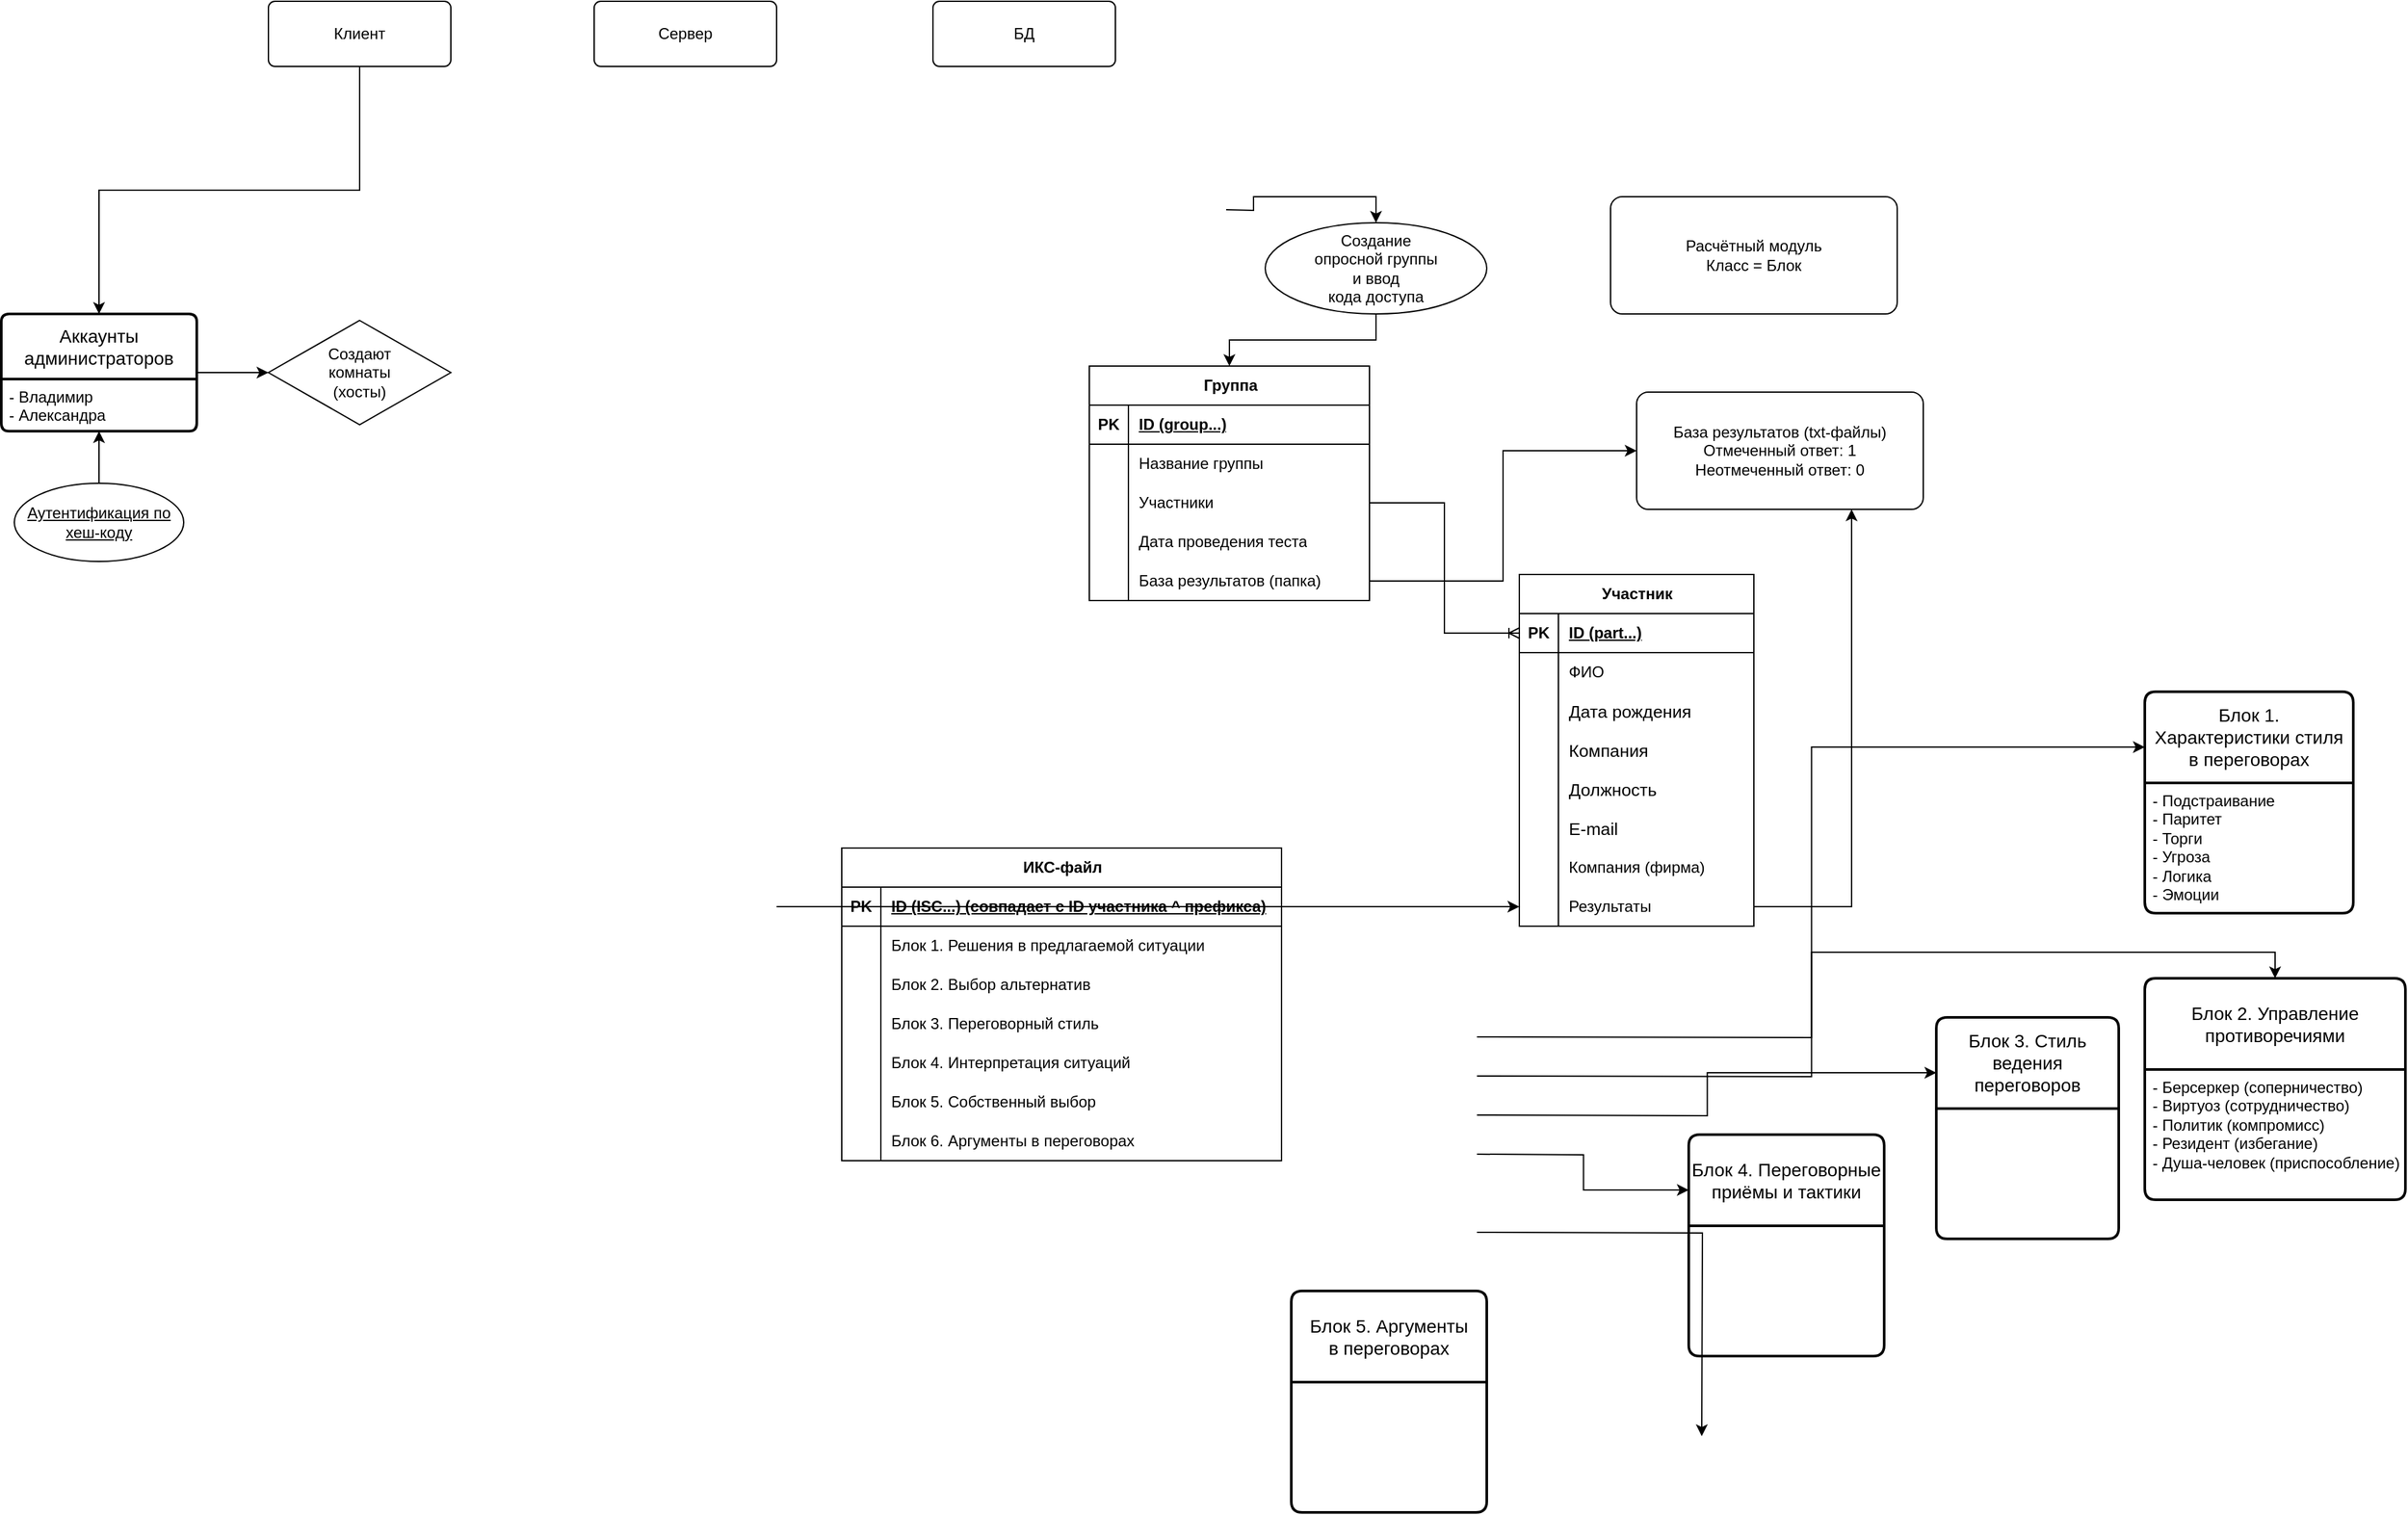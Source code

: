 <mxfile version="24.4.3" type="github">
  <diagram name="Страница — 1" id="jMd7XnvH8LQQWngnc8pW">
    <mxGraphModel dx="2074" dy="1140" grid="1" gridSize="10" guides="1" tooltips="1" connect="1" arrows="1" fold="1" page="1" pageScale="1" pageWidth="827" pageHeight="1169" math="0" shadow="0">
      <root>
        <mxCell id="0" />
        <mxCell id="1" parent="0" />
        <mxCell id="EuTsCnKiVcdHFmxIzmgn-8" style="edgeStyle=orthogonalEdgeStyle;rounded=0;orthogonalLoop=1;jettySize=auto;html=1;exitX=1;exitY=0.5;exitDx=0;exitDy=0;entryX=0;entryY=0.5;entryDx=0;entryDy=0;" edge="1" parent="1" source="8nZUkpjNU0nt2u1MXgrm-9" target="EuTsCnKiVcdHFmxIzmgn-7">
          <mxGeometry relative="1" as="geometry" />
        </mxCell>
        <mxCell id="8nZUkpjNU0nt2u1MXgrm-9" value="Аккаунты администраторов" style="swimlane;childLayout=stackLayout;horizontal=1;startSize=50;horizontalStack=0;rounded=1;fontSize=14;fontStyle=0;strokeWidth=2;resizeParent=0;resizeLast=1;shadow=0;dashed=0;align=center;arcSize=4;whiteSpace=wrap;html=1;" parent="1" vertex="1">
          <mxGeometry x="35" y="280" width="150" height="90" as="geometry" />
        </mxCell>
        <mxCell id="8nZUkpjNU0nt2u1MXgrm-10" value="- Владимир&lt;div&gt;- Александра&lt;/div&gt;" style="align=left;strokeColor=none;fillColor=none;spacingLeft=4;fontSize=12;verticalAlign=top;resizable=0;rotatable=0;part=1;html=1;" parent="8nZUkpjNU0nt2u1MXgrm-9" vertex="1">
          <mxGeometry y="50" width="150" height="40" as="geometry" />
        </mxCell>
        <mxCell id="8nZUkpjNU0nt2u1MXgrm-11" value="Группа" style="shape=table;startSize=30;container=1;collapsible=1;childLayout=tableLayout;fixedRows=1;rowLines=0;fontStyle=1;align=center;resizeLast=1;html=1;" parent="1" vertex="1">
          <mxGeometry x="870" y="320" width="215" height="180" as="geometry" />
        </mxCell>
        <mxCell id="8nZUkpjNU0nt2u1MXgrm-12" value="" style="shape=tableRow;horizontal=0;startSize=0;swimlaneHead=0;swimlaneBody=0;fillColor=none;collapsible=0;dropTarget=0;points=[[0,0.5],[1,0.5]];portConstraint=eastwest;top=0;left=0;right=0;bottom=1;" parent="8nZUkpjNU0nt2u1MXgrm-11" vertex="1">
          <mxGeometry y="30" width="215" height="30" as="geometry" />
        </mxCell>
        <mxCell id="8nZUkpjNU0nt2u1MXgrm-13" value="PK" style="shape=partialRectangle;connectable=0;fillColor=none;top=0;left=0;bottom=0;right=0;fontStyle=1;overflow=hidden;whiteSpace=wrap;html=1;" parent="8nZUkpjNU0nt2u1MXgrm-12" vertex="1">
          <mxGeometry width="30" height="30" as="geometry">
            <mxRectangle width="30" height="30" as="alternateBounds" />
          </mxGeometry>
        </mxCell>
        <mxCell id="8nZUkpjNU0nt2u1MXgrm-14" value="ID (group...)" style="shape=partialRectangle;connectable=0;fillColor=none;top=0;left=0;bottom=0;right=0;align=left;spacingLeft=6;fontStyle=5;overflow=hidden;whiteSpace=wrap;html=1;" parent="8nZUkpjNU0nt2u1MXgrm-12" vertex="1">
          <mxGeometry x="30" width="185" height="30" as="geometry">
            <mxRectangle width="185" height="30" as="alternateBounds" />
          </mxGeometry>
        </mxCell>
        <mxCell id="8nZUkpjNU0nt2u1MXgrm-15" value="" style="shape=tableRow;horizontal=0;startSize=0;swimlaneHead=0;swimlaneBody=0;fillColor=none;collapsible=0;dropTarget=0;points=[[0,0.5],[1,0.5]];portConstraint=eastwest;top=0;left=0;right=0;bottom=0;" parent="8nZUkpjNU0nt2u1MXgrm-11" vertex="1">
          <mxGeometry y="60" width="215" height="30" as="geometry" />
        </mxCell>
        <mxCell id="8nZUkpjNU0nt2u1MXgrm-16" value="" style="shape=partialRectangle;connectable=0;fillColor=none;top=0;left=0;bottom=0;right=0;editable=1;overflow=hidden;whiteSpace=wrap;html=1;" parent="8nZUkpjNU0nt2u1MXgrm-15" vertex="1">
          <mxGeometry width="30" height="30" as="geometry">
            <mxRectangle width="30" height="30" as="alternateBounds" />
          </mxGeometry>
        </mxCell>
        <mxCell id="8nZUkpjNU0nt2u1MXgrm-17" value="Название группы" style="shape=partialRectangle;connectable=0;fillColor=none;top=0;left=0;bottom=0;right=0;align=left;spacingLeft=6;overflow=hidden;whiteSpace=wrap;html=1;" parent="8nZUkpjNU0nt2u1MXgrm-15" vertex="1">
          <mxGeometry x="30" width="185" height="30" as="geometry">
            <mxRectangle width="185" height="30" as="alternateBounds" />
          </mxGeometry>
        </mxCell>
        <mxCell id="8nZUkpjNU0nt2u1MXgrm-21" value="" style="shape=tableRow;horizontal=0;startSize=0;swimlaneHead=0;swimlaneBody=0;fillColor=none;collapsible=0;dropTarget=0;points=[[0,0.5],[1,0.5]];portConstraint=eastwest;top=0;left=0;right=0;bottom=0;" parent="8nZUkpjNU0nt2u1MXgrm-11" vertex="1">
          <mxGeometry y="90" width="215" height="30" as="geometry" />
        </mxCell>
        <mxCell id="8nZUkpjNU0nt2u1MXgrm-22" value="" style="shape=partialRectangle;connectable=0;fillColor=none;top=0;left=0;bottom=0;right=0;editable=1;overflow=hidden;whiteSpace=wrap;html=1;" parent="8nZUkpjNU0nt2u1MXgrm-21" vertex="1">
          <mxGeometry width="30" height="30" as="geometry">
            <mxRectangle width="30" height="30" as="alternateBounds" />
          </mxGeometry>
        </mxCell>
        <mxCell id="8nZUkpjNU0nt2u1MXgrm-23" value="Участники" style="shape=partialRectangle;connectable=0;fillColor=none;top=0;left=0;bottom=0;right=0;align=left;spacingLeft=6;overflow=hidden;whiteSpace=wrap;html=1;" parent="8nZUkpjNU0nt2u1MXgrm-21" vertex="1">
          <mxGeometry x="30" width="185" height="30" as="geometry">
            <mxRectangle width="185" height="30" as="alternateBounds" />
          </mxGeometry>
        </mxCell>
        <mxCell id="8nZUkpjNU0nt2u1MXgrm-57" value="" style="shape=tableRow;horizontal=0;startSize=0;swimlaneHead=0;swimlaneBody=0;fillColor=none;collapsible=0;dropTarget=0;points=[[0,0.5],[1,0.5]];portConstraint=eastwest;top=0;left=0;right=0;bottom=0;" parent="8nZUkpjNU0nt2u1MXgrm-11" vertex="1">
          <mxGeometry y="120" width="215" height="30" as="geometry" />
        </mxCell>
        <mxCell id="8nZUkpjNU0nt2u1MXgrm-58" value="" style="shape=partialRectangle;connectable=0;fillColor=none;top=0;left=0;bottom=0;right=0;editable=1;overflow=hidden;whiteSpace=wrap;html=1;" parent="8nZUkpjNU0nt2u1MXgrm-57" vertex="1">
          <mxGeometry width="30" height="30" as="geometry">
            <mxRectangle width="30" height="30" as="alternateBounds" />
          </mxGeometry>
        </mxCell>
        <mxCell id="8nZUkpjNU0nt2u1MXgrm-59" value="Дата проведения теста" style="shape=partialRectangle;connectable=0;fillColor=none;top=0;left=0;bottom=0;right=0;align=left;spacingLeft=6;overflow=hidden;whiteSpace=wrap;html=1;" parent="8nZUkpjNU0nt2u1MXgrm-57" vertex="1">
          <mxGeometry x="30" width="185" height="30" as="geometry">
            <mxRectangle width="185" height="30" as="alternateBounds" />
          </mxGeometry>
        </mxCell>
        <mxCell id="1hD9nNeHTX0CtR0np1fU-3" value="" style="shape=tableRow;horizontal=0;startSize=0;swimlaneHead=0;swimlaneBody=0;fillColor=none;collapsible=0;dropTarget=0;points=[[0,0.5],[1,0.5]];portConstraint=eastwest;top=0;left=0;right=0;bottom=0;" parent="8nZUkpjNU0nt2u1MXgrm-11" vertex="1">
          <mxGeometry y="150" width="215" height="30" as="geometry" />
        </mxCell>
        <mxCell id="1hD9nNeHTX0CtR0np1fU-4" value="" style="shape=partialRectangle;connectable=0;fillColor=none;top=0;left=0;bottom=0;right=0;editable=1;overflow=hidden;whiteSpace=wrap;html=1;" parent="1hD9nNeHTX0CtR0np1fU-3" vertex="1">
          <mxGeometry width="30" height="30" as="geometry">
            <mxRectangle width="30" height="30" as="alternateBounds" />
          </mxGeometry>
        </mxCell>
        <mxCell id="1hD9nNeHTX0CtR0np1fU-5" value="База результатов (папка)" style="shape=partialRectangle;connectable=0;fillColor=none;top=0;left=0;bottom=0;right=0;align=left;spacingLeft=6;overflow=hidden;whiteSpace=wrap;html=1;" parent="1hD9nNeHTX0CtR0np1fU-3" vertex="1">
          <mxGeometry x="30" width="185" height="30" as="geometry">
            <mxRectangle width="185" height="30" as="alternateBounds" />
          </mxGeometry>
        </mxCell>
        <mxCell id="8nZUkpjNU0nt2u1MXgrm-51" value="Блок 1.&lt;div&gt;Характеристики стиля&lt;/div&gt;&lt;div&gt;в переговорах&lt;/div&gt;" style="swimlane;childLayout=stackLayout;horizontal=1;startSize=70;horizontalStack=0;rounded=1;fontSize=14;fontStyle=0;strokeWidth=2;resizeParent=0;resizeLast=1;shadow=0;dashed=0;align=center;arcSize=4;whiteSpace=wrap;html=1;" parent="1" vertex="1">
          <mxGeometry x="1680" y="570" width="160" height="170" as="geometry" />
        </mxCell>
        <mxCell id="8nZUkpjNU0nt2u1MXgrm-52" value="- Подстраивание&lt;div&gt;- Паритет&lt;/div&gt;&lt;div&gt;- Торги&lt;/div&gt;&lt;div&gt;- Угроза&lt;/div&gt;&lt;div&gt;- Логика&lt;/div&gt;&lt;div&gt;- Эмоции&lt;/div&gt;" style="align=left;strokeColor=none;fillColor=none;spacingLeft=4;fontSize=12;verticalAlign=top;resizable=0;rotatable=0;part=1;html=1;" parent="8nZUkpjNU0nt2u1MXgrm-51" vertex="1">
          <mxGeometry y="70" width="160" height="100" as="geometry" />
        </mxCell>
        <mxCell id="8nZUkpjNU0nt2u1MXgrm-71" style="edgeStyle=orthogonalEdgeStyle;rounded=0;orthogonalLoop=1;jettySize=auto;html=1;exitX=1;exitY=0;exitDx=0;exitDy=0;entryX=0.5;entryY=0;entryDx=0;entryDy=0;" parent="1" target="8nZUkpjNU0nt2u1MXgrm-72" edge="1">
          <mxGeometry relative="1" as="geometry">
            <mxPoint x="1362.5" y="290" as="targetPoint" />
            <mxPoint x="975" y="200" as="sourcePoint" />
          </mxGeometry>
        </mxCell>
        <mxCell id="8nZUkpjNU0nt2u1MXgrm-76" style="edgeStyle=orthogonalEdgeStyle;rounded=0;orthogonalLoop=1;jettySize=auto;html=1;entryX=0.5;entryY=0;entryDx=0;entryDy=0;" parent="1" source="8nZUkpjNU0nt2u1MXgrm-72" target="8nZUkpjNU0nt2u1MXgrm-11" edge="1">
          <mxGeometry relative="1" as="geometry" />
        </mxCell>
        <mxCell id="8nZUkpjNU0nt2u1MXgrm-72" value="Создание&lt;div&gt;опросной группы&lt;/div&gt;&lt;div&gt;и ввод&lt;/div&gt;&lt;div&gt;кода доступа&lt;/div&gt;" style="ellipse;whiteSpace=wrap;html=1;align=center;" parent="1" vertex="1">
          <mxGeometry x="1005" y="210" width="170" height="70" as="geometry" />
        </mxCell>
        <mxCell id="8nZUkpjNU0nt2u1MXgrm-75" value="" style="edgeStyle=elbowEdgeStyle;fontSize=12;html=1;endArrow=ERoneToMany;rounded=0;exitX=1;exitY=0.5;exitDx=0;exitDy=0;entryX=0;entryY=0.5;entryDx=0;entryDy=0;" parent="1" source="8nZUkpjNU0nt2u1MXgrm-21" target="1hD9nNeHTX0CtR0np1fU-40" edge="1">
          <mxGeometry width="100" height="100" relative="1" as="geometry">
            <mxPoint x="1110" y="550" as="sourcePoint" />
            <mxPoint x="1140" y="560" as="targetPoint" />
          </mxGeometry>
        </mxCell>
        <mxCell id="8nZUkpjNU0nt2u1MXgrm-81" value="ИКС-файл" style="shape=table;startSize=30;container=1;collapsible=1;childLayout=tableLayout;fixedRows=1;rowLines=0;fontStyle=1;align=center;resizeLast=1;html=1;" parent="1" vertex="1">
          <mxGeometry x="680" y="690" width="337.5" height="240" as="geometry" />
        </mxCell>
        <mxCell id="8nZUkpjNU0nt2u1MXgrm-82" value="" style="shape=tableRow;horizontal=0;startSize=0;swimlaneHead=0;swimlaneBody=0;fillColor=none;collapsible=0;dropTarget=0;points=[[0,0.5],[1,0.5]];portConstraint=eastwest;top=0;left=0;right=0;bottom=1;" parent="8nZUkpjNU0nt2u1MXgrm-81" vertex="1">
          <mxGeometry y="30" width="337.5" height="30" as="geometry" />
        </mxCell>
        <mxCell id="8nZUkpjNU0nt2u1MXgrm-83" value="PK" style="shape=partialRectangle;connectable=0;fillColor=none;top=0;left=0;bottom=0;right=0;fontStyle=1;overflow=hidden;whiteSpace=wrap;html=1;" parent="8nZUkpjNU0nt2u1MXgrm-82" vertex="1">
          <mxGeometry width="30" height="30" as="geometry">
            <mxRectangle width="30" height="30" as="alternateBounds" />
          </mxGeometry>
        </mxCell>
        <mxCell id="8nZUkpjNU0nt2u1MXgrm-84" value="ID (ISC...) (совпадает с ID участника ^ префикса)" style="shape=partialRectangle;connectable=0;fillColor=none;top=0;left=0;bottom=0;right=0;align=left;spacingLeft=6;fontStyle=5;overflow=hidden;whiteSpace=wrap;html=1;" parent="8nZUkpjNU0nt2u1MXgrm-82" vertex="1">
          <mxGeometry x="30" width="307.5" height="30" as="geometry">
            <mxRectangle width="307.5" height="30" as="alternateBounds" />
          </mxGeometry>
        </mxCell>
        <mxCell id="8nZUkpjNU0nt2u1MXgrm-88" value="" style="shape=tableRow;horizontal=0;startSize=0;swimlaneHead=0;swimlaneBody=0;fillColor=none;collapsible=0;dropTarget=0;points=[[0,0.5],[1,0.5]];portConstraint=eastwest;top=0;left=0;right=0;bottom=0;" parent="8nZUkpjNU0nt2u1MXgrm-81" vertex="1">
          <mxGeometry y="60" width="337.5" height="30" as="geometry" />
        </mxCell>
        <mxCell id="8nZUkpjNU0nt2u1MXgrm-89" value="" style="shape=partialRectangle;connectable=0;fillColor=none;top=0;left=0;bottom=0;right=0;editable=1;overflow=hidden;whiteSpace=wrap;html=1;" parent="8nZUkpjNU0nt2u1MXgrm-88" vertex="1">
          <mxGeometry width="30" height="30" as="geometry">
            <mxRectangle width="30" height="30" as="alternateBounds" />
          </mxGeometry>
        </mxCell>
        <mxCell id="8nZUkpjNU0nt2u1MXgrm-90" value="Блок 1. Решения в предлагаемой ситуации" style="shape=partialRectangle;connectable=0;fillColor=none;top=0;left=0;bottom=0;right=0;align=left;spacingLeft=6;overflow=hidden;whiteSpace=wrap;html=1;" parent="8nZUkpjNU0nt2u1MXgrm-88" vertex="1">
          <mxGeometry x="30" width="307.5" height="30" as="geometry">
            <mxRectangle width="307.5" height="30" as="alternateBounds" />
          </mxGeometry>
        </mxCell>
        <mxCell id="8nZUkpjNU0nt2u1MXgrm-91" value="" style="shape=tableRow;horizontal=0;startSize=0;swimlaneHead=0;swimlaneBody=0;fillColor=none;collapsible=0;dropTarget=0;points=[[0,0.5],[1,0.5]];portConstraint=eastwest;top=0;left=0;right=0;bottom=0;" parent="8nZUkpjNU0nt2u1MXgrm-81" vertex="1">
          <mxGeometry y="90" width="337.5" height="30" as="geometry" />
        </mxCell>
        <mxCell id="8nZUkpjNU0nt2u1MXgrm-92" value="" style="shape=partialRectangle;connectable=0;fillColor=none;top=0;left=0;bottom=0;right=0;editable=1;overflow=hidden;whiteSpace=wrap;html=1;" parent="8nZUkpjNU0nt2u1MXgrm-91" vertex="1">
          <mxGeometry width="30" height="30" as="geometry">
            <mxRectangle width="30" height="30" as="alternateBounds" />
          </mxGeometry>
        </mxCell>
        <mxCell id="8nZUkpjNU0nt2u1MXgrm-93" value="Блок 2. Выбор альтернатив" style="shape=partialRectangle;connectable=0;fillColor=none;top=0;left=0;bottom=0;right=0;align=left;spacingLeft=6;overflow=hidden;whiteSpace=wrap;html=1;" parent="8nZUkpjNU0nt2u1MXgrm-91" vertex="1">
          <mxGeometry x="30" width="307.5" height="30" as="geometry">
            <mxRectangle width="307.5" height="30" as="alternateBounds" />
          </mxGeometry>
        </mxCell>
        <mxCell id="8nZUkpjNU0nt2u1MXgrm-94" value="" style="shape=tableRow;horizontal=0;startSize=0;swimlaneHead=0;swimlaneBody=0;fillColor=none;collapsible=0;dropTarget=0;points=[[0,0.5],[1,0.5]];portConstraint=eastwest;top=0;left=0;right=0;bottom=0;" parent="8nZUkpjNU0nt2u1MXgrm-81" vertex="1">
          <mxGeometry y="120" width="337.5" height="30" as="geometry" />
        </mxCell>
        <mxCell id="8nZUkpjNU0nt2u1MXgrm-95" value="" style="shape=partialRectangle;connectable=0;fillColor=none;top=0;left=0;bottom=0;right=0;editable=1;overflow=hidden;whiteSpace=wrap;html=1;" parent="8nZUkpjNU0nt2u1MXgrm-94" vertex="1">
          <mxGeometry width="30" height="30" as="geometry">
            <mxRectangle width="30" height="30" as="alternateBounds" />
          </mxGeometry>
        </mxCell>
        <mxCell id="8nZUkpjNU0nt2u1MXgrm-96" value="Блок 3. Переговорный стиль" style="shape=partialRectangle;connectable=0;fillColor=none;top=0;left=0;bottom=0;right=0;align=left;spacingLeft=6;overflow=hidden;whiteSpace=wrap;html=1;" parent="8nZUkpjNU0nt2u1MXgrm-94" vertex="1">
          <mxGeometry x="30" width="307.5" height="30" as="geometry">
            <mxRectangle width="307.5" height="30" as="alternateBounds" />
          </mxGeometry>
        </mxCell>
        <mxCell id="8nZUkpjNU0nt2u1MXgrm-97" value="" style="shape=tableRow;horizontal=0;startSize=0;swimlaneHead=0;swimlaneBody=0;fillColor=none;collapsible=0;dropTarget=0;points=[[0,0.5],[1,0.5]];portConstraint=eastwest;top=0;left=0;right=0;bottom=0;" parent="8nZUkpjNU0nt2u1MXgrm-81" vertex="1">
          <mxGeometry y="150" width="337.5" height="30" as="geometry" />
        </mxCell>
        <mxCell id="8nZUkpjNU0nt2u1MXgrm-98" value="" style="shape=partialRectangle;connectable=0;fillColor=none;top=0;left=0;bottom=0;right=0;editable=1;overflow=hidden;whiteSpace=wrap;html=1;" parent="8nZUkpjNU0nt2u1MXgrm-97" vertex="1">
          <mxGeometry width="30" height="30" as="geometry">
            <mxRectangle width="30" height="30" as="alternateBounds" />
          </mxGeometry>
        </mxCell>
        <mxCell id="8nZUkpjNU0nt2u1MXgrm-99" value="Блок 4. Интерпретация ситуаций" style="shape=partialRectangle;connectable=0;fillColor=none;top=0;left=0;bottom=0;right=0;align=left;spacingLeft=6;overflow=hidden;whiteSpace=wrap;html=1;" parent="8nZUkpjNU0nt2u1MXgrm-97" vertex="1">
          <mxGeometry x="30" width="307.5" height="30" as="geometry">
            <mxRectangle width="307.5" height="30" as="alternateBounds" />
          </mxGeometry>
        </mxCell>
        <mxCell id="8nZUkpjNU0nt2u1MXgrm-100" value="" style="shape=tableRow;horizontal=0;startSize=0;swimlaneHead=0;swimlaneBody=0;fillColor=none;collapsible=0;dropTarget=0;points=[[0,0.5],[1,0.5]];portConstraint=eastwest;top=0;left=0;right=0;bottom=0;" parent="8nZUkpjNU0nt2u1MXgrm-81" vertex="1">
          <mxGeometry y="180" width="337.5" height="30" as="geometry" />
        </mxCell>
        <mxCell id="8nZUkpjNU0nt2u1MXgrm-101" value="" style="shape=partialRectangle;connectable=0;fillColor=none;top=0;left=0;bottom=0;right=0;editable=1;overflow=hidden;whiteSpace=wrap;html=1;" parent="8nZUkpjNU0nt2u1MXgrm-100" vertex="1">
          <mxGeometry width="30" height="30" as="geometry">
            <mxRectangle width="30" height="30" as="alternateBounds" />
          </mxGeometry>
        </mxCell>
        <mxCell id="8nZUkpjNU0nt2u1MXgrm-102" value="Блок 5. Собственный выбор" style="shape=partialRectangle;connectable=0;fillColor=none;top=0;left=0;bottom=0;right=0;align=left;spacingLeft=6;overflow=hidden;whiteSpace=wrap;html=1;" parent="8nZUkpjNU0nt2u1MXgrm-100" vertex="1">
          <mxGeometry x="30" width="307.5" height="30" as="geometry">
            <mxRectangle width="307.5" height="30" as="alternateBounds" />
          </mxGeometry>
        </mxCell>
        <mxCell id="8nZUkpjNU0nt2u1MXgrm-103" value="" style="shape=tableRow;horizontal=0;startSize=0;swimlaneHead=0;swimlaneBody=0;fillColor=none;collapsible=0;dropTarget=0;points=[[0,0.5],[1,0.5]];portConstraint=eastwest;top=0;left=0;right=0;bottom=0;" parent="8nZUkpjNU0nt2u1MXgrm-81" vertex="1">
          <mxGeometry y="210" width="337.5" height="30" as="geometry" />
        </mxCell>
        <mxCell id="8nZUkpjNU0nt2u1MXgrm-104" value="" style="shape=partialRectangle;connectable=0;fillColor=none;top=0;left=0;bottom=0;right=0;editable=1;overflow=hidden;whiteSpace=wrap;html=1;" parent="8nZUkpjNU0nt2u1MXgrm-103" vertex="1">
          <mxGeometry width="30" height="30" as="geometry">
            <mxRectangle width="30" height="30" as="alternateBounds" />
          </mxGeometry>
        </mxCell>
        <mxCell id="8nZUkpjNU0nt2u1MXgrm-105" value="Блок 6. Аргументы в переговорах" style="shape=partialRectangle;connectable=0;fillColor=none;top=0;left=0;bottom=0;right=0;align=left;spacingLeft=6;overflow=hidden;whiteSpace=wrap;html=1;" parent="8nZUkpjNU0nt2u1MXgrm-103" vertex="1">
          <mxGeometry x="30" width="307.5" height="30" as="geometry">
            <mxRectangle width="307.5" height="30" as="alternateBounds" />
          </mxGeometry>
        </mxCell>
        <mxCell id="8nZUkpjNU0nt2u1MXgrm-107" value="Блок 2. Управление противоречиями" style="swimlane;childLayout=stackLayout;horizontal=1;startSize=70;horizontalStack=0;rounded=1;fontSize=14;fontStyle=0;strokeWidth=2;resizeParent=0;resizeLast=1;shadow=0;dashed=0;align=center;arcSize=4;whiteSpace=wrap;html=1;" parent="1" vertex="1">
          <mxGeometry x="1680" y="790" width="200" height="170" as="geometry" />
        </mxCell>
        <mxCell id="8nZUkpjNU0nt2u1MXgrm-108" value="- Берсеркер (соперничество)&lt;div&gt;- Виртуоз (сотрудничество)&lt;/div&gt;&lt;div&gt;-&amp;nbsp;Политик (компромисс)&lt;/div&gt;&lt;div&gt;-&amp;nbsp;Резидент (избегание)&lt;/div&gt;&lt;div&gt;-&amp;nbsp;Душа-человек (приспособление)&lt;/div&gt;" style="align=left;strokeColor=none;fillColor=none;spacingLeft=4;fontSize=12;verticalAlign=top;resizable=0;rotatable=0;part=1;html=1;" parent="8nZUkpjNU0nt2u1MXgrm-107" vertex="1">
          <mxGeometry y="70" width="200" height="100" as="geometry" />
        </mxCell>
        <mxCell id="8nZUkpjNU0nt2u1MXgrm-109" value="Блок 3. Стиль ведения переговоров" style="swimlane;childLayout=stackLayout;horizontal=1;startSize=70;horizontalStack=0;rounded=1;fontSize=14;fontStyle=0;strokeWidth=2;resizeParent=0;resizeLast=1;shadow=0;dashed=0;align=center;arcSize=4;whiteSpace=wrap;html=1;" parent="1" vertex="1">
          <mxGeometry x="1520" y="820" width="140" height="170" as="geometry" />
        </mxCell>
        <mxCell id="8nZUkpjNU0nt2u1MXgrm-111" value="Блок 4. Переговорные приёмы и тактики" style="swimlane;childLayout=stackLayout;horizontal=1;startSize=70;horizontalStack=0;rounded=1;fontSize=14;fontStyle=0;strokeWidth=2;resizeParent=0;resizeLast=1;shadow=0;dashed=0;align=center;arcSize=4;whiteSpace=wrap;html=1;" parent="1" vertex="1">
          <mxGeometry x="1330" y="910" width="150" height="170" as="geometry" />
        </mxCell>
        <mxCell id="1hD9nNeHTX0CtR0np1fU-6" style="edgeStyle=elbowEdgeStyle;rounded=0;orthogonalLoop=1;jettySize=auto;html=1;exitX=0;exitY=0.5;exitDx=0;exitDy=0;entryX=0;entryY=0.5;entryDx=0;entryDy=0;" parent="1" source="8nZUkpjNU0nt2u1MXgrm-82" target="1hD9nNeHTX0CtR0np1fU-61" edge="1">
          <mxGeometry relative="1" as="geometry">
            <mxPoint x="320" y="550" as="targetPoint" />
            <Array as="points">
              <mxPoint x="630" y="740" />
            </Array>
          </mxGeometry>
        </mxCell>
        <mxCell id="1hD9nNeHTX0CtR0np1fU-9" value="База результатов (txt-файлы)&lt;div&gt;Отмеченный ответ: 1&lt;/div&gt;&lt;div&gt;Неотмеченный ответ: 0&lt;/div&gt;" style="rounded=1;arcSize=10;whiteSpace=wrap;html=1;align=center;" parent="1" vertex="1">
          <mxGeometry x="1290" y="340" width="220" height="90" as="geometry" />
        </mxCell>
        <mxCell id="1hD9nNeHTX0CtR0np1fU-10" style="edgeStyle=orthogonalEdgeStyle;rounded=0;orthogonalLoop=1;jettySize=auto;html=1;entryX=0;entryY=0.5;entryDx=0;entryDy=0;" parent="1" source="1hD9nNeHTX0CtR0np1fU-3" target="1hD9nNeHTX0CtR0np1fU-9" edge="1">
          <mxGeometry relative="1" as="geometry" />
        </mxCell>
        <mxCell id="1hD9nNeHTX0CtR0np1fU-39" value="Участник" style="shape=table;startSize=30;container=1;collapsible=1;childLayout=tableLayout;fixedRows=1;rowLines=0;fontStyle=1;align=center;resizeLast=1;html=1;" parent="1" vertex="1">
          <mxGeometry x="1200" y="480" width="180" height="270" as="geometry" />
        </mxCell>
        <mxCell id="1hD9nNeHTX0CtR0np1fU-40" value="" style="shape=tableRow;horizontal=0;startSize=0;swimlaneHead=0;swimlaneBody=0;fillColor=none;collapsible=0;dropTarget=0;points=[[0,0.5],[1,0.5]];portConstraint=eastwest;top=0;left=0;right=0;bottom=1;" parent="1hD9nNeHTX0CtR0np1fU-39" vertex="1">
          <mxGeometry y="30" width="180" height="30" as="geometry" />
        </mxCell>
        <mxCell id="1hD9nNeHTX0CtR0np1fU-41" value="PK" style="shape=partialRectangle;connectable=0;fillColor=none;top=0;left=0;bottom=0;right=0;fontStyle=1;overflow=hidden;whiteSpace=wrap;html=1;" parent="1hD9nNeHTX0CtR0np1fU-40" vertex="1">
          <mxGeometry width="30" height="30" as="geometry">
            <mxRectangle width="30" height="30" as="alternateBounds" />
          </mxGeometry>
        </mxCell>
        <mxCell id="1hD9nNeHTX0CtR0np1fU-42" value="ID (part...)" style="shape=partialRectangle;connectable=0;fillColor=none;top=0;left=0;bottom=0;right=0;align=left;spacingLeft=6;fontStyle=5;overflow=hidden;whiteSpace=wrap;html=1;" parent="1hD9nNeHTX0CtR0np1fU-40" vertex="1">
          <mxGeometry x="30" width="150" height="30" as="geometry">
            <mxRectangle width="150" height="30" as="alternateBounds" />
          </mxGeometry>
        </mxCell>
        <mxCell id="1hD9nNeHTX0CtR0np1fU-43" value="" style="shape=tableRow;horizontal=0;startSize=0;swimlaneHead=0;swimlaneBody=0;fillColor=none;collapsible=0;dropTarget=0;points=[[0,0.5],[1,0.5]];portConstraint=eastwest;top=0;left=0;right=0;bottom=0;" parent="1hD9nNeHTX0CtR0np1fU-39" vertex="1">
          <mxGeometry y="60" width="180" height="30" as="geometry" />
        </mxCell>
        <mxCell id="1hD9nNeHTX0CtR0np1fU-44" value="" style="shape=partialRectangle;connectable=0;fillColor=none;top=0;left=0;bottom=0;right=0;editable=1;overflow=hidden;whiteSpace=wrap;html=1;" parent="1hD9nNeHTX0CtR0np1fU-43" vertex="1">
          <mxGeometry width="30" height="30" as="geometry">
            <mxRectangle width="30" height="30" as="alternateBounds" />
          </mxGeometry>
        </mxCell>
        <mxCell id="1hD9nNeHTX0CtR0np1fU-45" value="ФИО" style="shape=partialRectangle;connectable=0;fillColor=none;top=0;left=0;bottom=0;right=0;align=left;spacingLeft=6;overflow=hidden;whiteSpace=wrap;html=1;" parent="1hD9nNeHTX0CtR0np1fU-43" vertex="1">
          <mxGeometry x="30" width="150" height="30" as="geometry">
            <mxRectangle width="150" height="30" as="alternateBounds" />
          </mxGeometry>
        </mxCell>
        <mxCell id="1hD9nNeHTX0CtR0np1fU-46" value="" style="shape=tableRow;horizontal=0;startSize=0;swimlaneHead=0;swimlaneBody=0;fillColor=none;collapsible=0;dropTarget=0;points=[[0,0.5],[1,0.5]];portConstraint=eastwest;top=0;left=0;right=0;bottom=0;" parent="1hD9nNeHTX0CtR0np1fU-39" vertex="1">
          <mxGeometry y="90" width="180" height="30" as="geometry" />
        </mxCell>
        <mxCell id="1hD9nNeHTX0CtR0np1fU-47" value="" style="shape=partialRectangle;connectable=0;fillColor=none;top=0;left=0;bottom=0;right=0;editable=1;overflow=hidden;whiteSpace=wrap;html=1;" parent="1hD9nNeHTX0CtR0np1fU-46" vertex="1">
          <mxGeometry width="30" height="30" as="geometry">
            <mxRectangle width="30" height="30" as="alternateBounds" />
          </mxGeometry>
        </mxCell>
        <mxCell id="1hD9nNeHTX0CtR0np1fU-48" value="&lt;span style=&quot;font-family: Arial, sans-serif; font-size: 13.333px;&quot;&gt;Дата рождения&lt;/span&gt;" style="shape=partialRectangle;connectable=0;fillColor=none;top=0;left=0;bottom=0;right=0;align=left;spacingLeft=6;overflow=hidden;whiteSpace=wrap;html=1;" parent="1hD9nNeHTX0CtR0np1fU-46" vertex="1">
          <mxGeometry x="30" width="150" height="30" as="geometry">
            <mxRectangle width="150" height="30" as="alternateBounds" />
          </mxGeometry>
        </mxCell>
        <mxCell id="1hD9nNeHTX0CtR0np1fU-49" value="" style="shape=tableRow;horizontal=0;startSize=0;swimlaneHead=0;swimlaneBody=0;fillColor=none;collapsible=0;dropTarget=0;points=[[0,0.5],[1,0.5]];portConstraint=eastwest;top=0;left=0;right=0;bottom=0;" parent="1hD9nNeHTX0CtR0np1fU-39" vertex="1">
          <mxGeometry y="120" width="180" height="30" as="geometry" />
        </mxCell>
        <mxCell id="1hD9nNeHTX0CtR0np1fU-50" value="" style="shape=partialRectangle;connectable=0;fillColor=none;top=0;left=0;bottom=0;right=0;editable=1;overflow=hidden;whiteSpace=wrap;html=1;" parent="1hD9nNeHTX0CtR0np1fU-49" vertex="1">
          <mxGeometry width="30" height="30" as="geometry">
            <mxRectangle width="30" height="30" as="alternateBounds" />
          </mxGeometry>
        </mxCell>
        <mxCell id="1hD9nNeHTX0CtR0np1fU-51" value="&lt;span style=&quot;font-family: Arial, sans-serif; font-size: 13.333px;&quot;&gt;Компания&lt;/span&gt;" style="shape=partialRectangle;connectable=0;fillColor=none;top=0;left=0;bottom=0;right=0;align=left;spacingLeft=6;overflow=hidden;whiteSpace=wrap;html=1;" parent="1hD9nNeHTX0CtR0np1fU-49" vertex="1">
          <mxGeometry x="30" width="150" height="30" as="geometry">
            <mxRectangle width="150" height="30" as="alternateBounds" />
          </mxGeometry>
        </mxCell>
        <mxCell id="1hD9nNeHTX0CtR0np1fU-52" value="" style="shape=tableRow;horizontal=0;startSize=0;swimlaneHead=0;swimlaneBody=0;fillColor=none;collapsible=0;dropTarget=0;points=[[0,0.5],[1,0.5]];portConstraint=eastwest;top=0;left=0;right=0;bottom=0;" parent="1hD9nNeHTX0CtR0np1fU-39" vertex="1">
          <mxGeometry y="150" width="180" height="30" as="geometry" />
        </mxCell>
        <mxCell id="1hD9nNeHTX0CtR0np1fU-53" value="" style="shape=partialRectangle;connectable=0;fillColor=none;top=0;left=0;bottom=0;right=0;editable=1;overflow=hidden;whiteSpace=wrap;html=1;" parent="1hD9nNeHTX0CtR0np1fU-52" vertex="1">
          <mxGeometry width="30" height="30" as="geometry">
            <mxRectangle width="30" height="30" as="alternateBounds" />
          </mxGeometry>
        </mxCell>
        <mxCell id="1hD9nNeHTX0CtR0np1fU-54" value="&lt;span style=&quot;font-family: Arial, sans-serif; font-size: 13.333px;&quot;&gt;Должность&amp;nbsp;&lt;/span&gt;" style="shape=partialRectangle;connectable=0;fillColor=none;top=0;left=0;bottom=0;right=0;align=left;spacingLeft=6;overflow=hidden;whiteSpace=wrap;html=1;" parent="1hD9nNeHTX0CtR0np1fU-52" vertex="1">
          <mxGeometry x="30" width="150" height="30" as="geometry">
            <mxRectangle width="150" height="30" as="alternateBounds" />
          </mxGeometry>
        </mxCell>
        <mxCell id="1hD9nNeHTX0CtR0np1fU-55" value="" style="shape=tableRow;horizontal=0;startSize=0;swimlaneHead=0;swimlaneBody=0;fillColor=none;collapsible=0;dropTarget=0;points=[[0,0.5],[1,0.5]];portConstraint=eastwest;top=0;left=0;right=0;bottom=0;" parent="1hD9nNeHTX0CtR0np1fU-39" vertex="1">
          <mxGeometry y="180" width="180" height="30" as="geometry" />
        </mxCell>
        <mxCell id="1hD9nNeHTX0CtR0np1fU-56" value="" style="shape=partialRectangle;connectable=0;fillColor=none;top=0;left=0;bottom=0;right=0;editable=1;overflow=hidden;whiteSpace=wrap;html=1;" parent="1hD9nNeHTX0CtR0np1fU-55" vertex="1">
          <mxGeometry width="30" height="30" as="geometry">
            <mxRectangle width="30" height="30" as="alternateBounds" />
          </mxGeometry>
        </mxCell>
        <mxCell id="1hD9nNeHTX0CtR0np1fU-57" value="&lt;span style=&quot;font-family: Arial, sans-serif; font-size: 13.333px;&quot;&gt;E-mail&lt;/span&gt;" style="shape=partialRectangle;connectable=0;fillColor=none;top=0;left=0;bottom=0;right=0;align=left;spacingLeft=6;overflow=hidden;whiteSpace=wrap;html=1;" parent="1hD9nNeHTX0CtR0np1fU-55" vertex="1">
          <mxGeometry x="30" width="150" height="30" as="geometry">
            <mxRectangle width="150" height="30" as="alternateBounds" />
          </mxGeometry>
        </mxCell>
        <mxCell id="1hD9nNeHTX0CtR0np1fU-58" value="" style="shape=tableRow;horizontal=0;startSize=0;swimlaneHead=0;swimlaneBody=0;fillColor=none;collapsible=0;dropTarget=0;points=[[0,0.5],[1,0.5]];portConstraint=eastwest;top=0;left=0;right=0;bottom=0;" parent="1hD9nNeHTX0CtR0np1fU-39" vertex="1">
          <mxGeometry y="210" width="180" height="30" as="geometry" />
        </mxCell>
        <mxCell id="1hD9nNeHTX0CtR0np1fU-59" value="" style="shape=partialRectangle;connectable=0;fillColor=none;top=0;left=0;bottom=0;right=0;editable=1;overflow=hidden;whiteSpace=wrap;html=1;" parent="1hD9nNeHTX0CtR0np1fU-58" vertex="1">
          <mxGeometry width="30" height="30" as="geometry">
            <mxRectangle width="30" height="30" as="alternateBounds" />
          </mxGeometry>
        </mxCell>
        <mxCell id="1hD9nNeHTX0CtR0np1fU-60" value="Компания (фирма)" style="shape=partialRectangle;connectable=0;fillColor=none;top=0;left=0;bottom=0;right=0;align=left;spacingLeft=6;overflow=hidden;whiteSpace=wrap;html=1;" parent="1hD9nNeHTX0CtR0np1fU-58" vertex="1">
          <mxGeometry x="30" width="150" height="30" as="geometry">
            <mxRectangle width="150" height="30" as="alternateBounds" />
          </mxGeometry>
        </mxCell>
        <mxCell id="1hD9nNeHTX0CtR0np1fU-61" value="" style="shape=tableRow;horizontal=0;startSize=0;swimlaneHead=0;swimlaneBody=0;fillColor=none;collapsible=0;dropTarget=0;points=[[0,0.5],[1,0.5]];portConstraint=eastwest;top=0;left=0;right=0;bottom=0;" parent="1hD9nNeHTX0CtR0np1fU-39" vertex="1">
          <mxGeometry y="240" width="180" height="30" as="geometry" />
        </mxCell>
        <mxCell id="1hD9nNeHTX0CtR0np1fU-62" value="" style="shape=partialRectangle;connectable=0;fillColor=none;top=0;left=0;bottom=0;right=0;editable=1;overflow=hidden;whiteSpace=wrap;html=1;" parent="1hD9nNeHTX0CtR0np1fU-61" vertex="1">
          <mxGeometry width="30" height="30" as="geometry">
            <mxRectangle width="30" height="30" as="alternateBounds" />
          </mxGeometry>
        </mxCell>
        <mxCell id="1hD9nNeHTX0CtR0np1fU-63" value="Результаты" style="shape=partialRectangle;connectable=0;fillColor=none;top=0;left=0;bottom=0;right=0;align=left;spacingLeft=6;overflow=hidden;whiteSpace=wrap;html=1;" parent="1hD9nNeHTX0CtR0np1fU-61" vertex="1">
          <mxGeometry x="30" width="150" height="30" as="geometry">
            <mxRectangle width="150" height="30" as="alternateBounds" />
          </mxGeometry>
        </mxCell>
        <mxCell id="1hD9nNeHTX0CtR0np1fU-65" style="edgeStyle=orthogonalEdgeStyle;rounded=0;orthogonalLoop=1;jettySize=auto;html=1;entryX=0.75;entryY=1;entryDx=0;entryDy=0;" parent="1" source="1hD9nNeHTX0CtR0np1fU-61" target="1hD9nNeHTX0CtR0np1fU-9" edge="1">
          <mxGeometry relative="1" as="geometry" />
        </mxCell>
        <mxCell id="1hD9nNeHTX0CtR0np1fU-66" value="Расчётный модуль&lt;div&gt;Класс = Блок&lt;/div&gt;" style="rounded=1;arcSize=10;whiteSpace=wrap;html=1;align=center;" parent="1" vertex="1">
          <mxGeometry x="1270" y="190" width="220" height="90" as="geometry" />
        </mxCell>
        <mxCell id="Fgp51v-eXKfV9B7huSIv-1" style="edgeStyle=orthogonalEdgeStyle;rounded=0;orthogonalLoop=1;jettySize=auto;html=1;exitX=1;exitY=0.5;exitDx=0;exitDy=0;entryX=0;entryY=0.25;entryDx=0;entryDy=0;" parent="1" target="8nZUkpjNU0nt2u1MXgrm-51" edge="1">
          <mxGeometry relative="1" as="geometry">
            <mxPoint x="1167.5" y="835" as="sourcePoint" />
          </mxGeometry>
        </mxCell>
        <mxCell id="Fgp51v-eXKfV9B7huSIv-2" style="edgeStyle=orthogonalEdgeStyle;rounded=0;orthogonalLoop=1;jettySize=auto;html=1;exitX=1;exitY=0.5;exitDx=0;exitDy=0;entryX=0.5;entryY=0;entryDx=0;entryDy=0;" parent="1" target="8nZUkpjNU0nt2u1MXgrm-107" edge="1">
          <mxGeometry relative="1" as="geometry">
            <mxPoint x="1167.5" y="865" as="sourcePoint" />
          </mxGeometry>
        </mxCell>
        <mxCell id="Fgp51v-eXKfV9B7huSIv-3" style="edgeStyle=orthogonalEdgeStyle;rounded=0;orthogonalLoop=1;jettySize=auto;html=1;exitX=1;exitY=0.5;exitDx=0;exitDy=0;entryX=0;entryY=0.25;entryDx=0;entryDy=0;" parent="1" target="8nZUkpjNU0nt2u1MXgrm-109" edge="1">
          <mxGeometry relative="1" as="geometry">
            <mxPoint x="1167.5" y="895" as="sourcePoint" />
          </mxGeometry>
        </mxCell>
        <mxCell id="Fgp51v-eXKfV9B7huSIv-4" value="Блок 5. Аргументы&lt;div&gt;в переговорах&lt;/div&gt;" style="swimlane;childLayout=stackLayout;horizontal=1;startSize=70;horizontalStack=0;rounded=1;fontSize=14;fontStyle=0;strokeWidth=2;resizeParent=0;resizeLast=1;shadow=0;dashed=0;align=center;arcSize=4;whiteSpace=wrap;html=1;" parent="1" vertex="1">
          <mxGeometry x="1025" y="1030" width="150" height="170" as="geometry" />
        </mxCell>
        <mxCell id="Fgp51v-eXKfV9B7huSIv-5" style="edgeStyle=orthogonalEdgeStyle;rounded=0;orthogonalLoop=1;jettySize=auto;html=1;entryX=0;entryY=0.25;entryDx=0;entryDy=0;" parent="1" target="8nZUkpjNU0nt2u1MXgrm-111" edge="1">
          <mxGeometry relative="1" as="geometry">
            <mxPoint x="1167.5" y="925" as="sourcePoint" />
          </mxGeometry>
        </mxCell>
        <mxCell id="Fgp51v-eXKfV9B7huSIv-6" style="edgeStyle=orthogonalEdgeStyle;rounded=0;orthogonalLoop=1;jettySize=auto;html=1;exitX=1;exitY=0.5;exitDx=0;exitDy=0;entryX=0;entryY=0.25;entryDx=0;entryDy=0;" parent="1" edge="1">
          <mxGeometry relative="1" as="geometry">
            <mxPoint x="1167.5" y="985" as="sourcePoint" />
            <mxPoint x="1340" y="1141.5" as="targetPoint" />
          </mxGeometry>
        </mxCell>
        <mxCell id="EuTsCnKiVcdHFmxIzmgn-2" style="edgeStyle=orthogonalEdgeStyle;rounded=0;orthogonalLoop=1;jettySize=auto;html=1;exitX=0.5;exitY=1;exitDx=0;exitDy=0;entryX=0.5;entryY=0;entryDx=0;entryDy=0;" edge="1" parent="1" source="EuTsCnKiVcdHFmxIzmgn-1" target="8nZUkpjNU0nt2u1MXgrm-9">
          <mxGeometry relative="1" as="geometry" />
        </mxCell>
        <mxCell id="EuTsCnKiVcdHFmxIzmgn-1" value="Клиент" style="rounded=1;arcSize=10;whiteSpace=wrap;html=1;align=center;" vertex="1" parent="1">
          <mxGeometry x="240" y="40" width="140" height="50" as="geometry" />
        </mxCell>
        <mxCell id="EuTsCnKiVcdHFmxIzmgn-4" style="edgeStyle=orthogonalEdgeStyle;rounded=0;orthogonalLoop=1;jettySize=auto;html=1;exitX=0.5;exitY=0;exitDx=0;exitDy=0;entryX=0.5;entryY=1;entryDx=0;entryDy=0;" edge="1" parent="1" source="EuTsCnKiVcdHFmxIzmgn-3" target="8nZUkpjNU0nt2u1MXgrm-10">
          <mxGeometry relative="1" as="geometry" />
        </mxCell>
        <mxCell id="EuTsCnKiVcdHFmxIzmgn-3" value="Аутентификация по&lt;div&gt;хеш-коду&lt;/div&gt;" style="ellipse;whiteSpace=wrap;html=1;align=center;fontStyle=4;" vertex="1" parent="1">
          <mxGeometry x="45" y="410" width="130" height="60" as="geometry" />
        </mxCell>
        <mxCell id="EuTsCnKiVcdHFmxIzmgn-5" value="Сервер" style="rounded=1;arcSize=10;whiteSpace=wrap;html=1;align=center;" vertex="1" parent="1">
          <mxGeometry x="490" y="40" width="140" height="50" as="geometry" />
        </mxCell>
        <mxCell id="EuTsCnKiVcdHFmxIzmgn-6" value="БД" style="rounded=1;arcSize=10;whiteSpace=wrap;html=1;align=center;" vertex="1" parent="1">
          <mxGeometry x="750" y="40" width="140" height="50" as="geometry" />
        </mxCell>
        <mxCell id="EuTsCnKiVcdHFmxIzmgn-7" value="Создают&lt;div&gt;комнаты&lt;div&gt;(хосты)&lt;/div&gt;&lt;/div&gt;" style="shape=rhombus;perimeter=rhombusPerimeter;whiteSpace=wrap;html=1;align=center;" vertex="1" parent="1">
          <mxGeometry x="240" y="285" width="140" height="80" as="geometry" />
        </mxCell>
      </root>
    </mxGraphModel>
  </diagram>
</mxfile>
